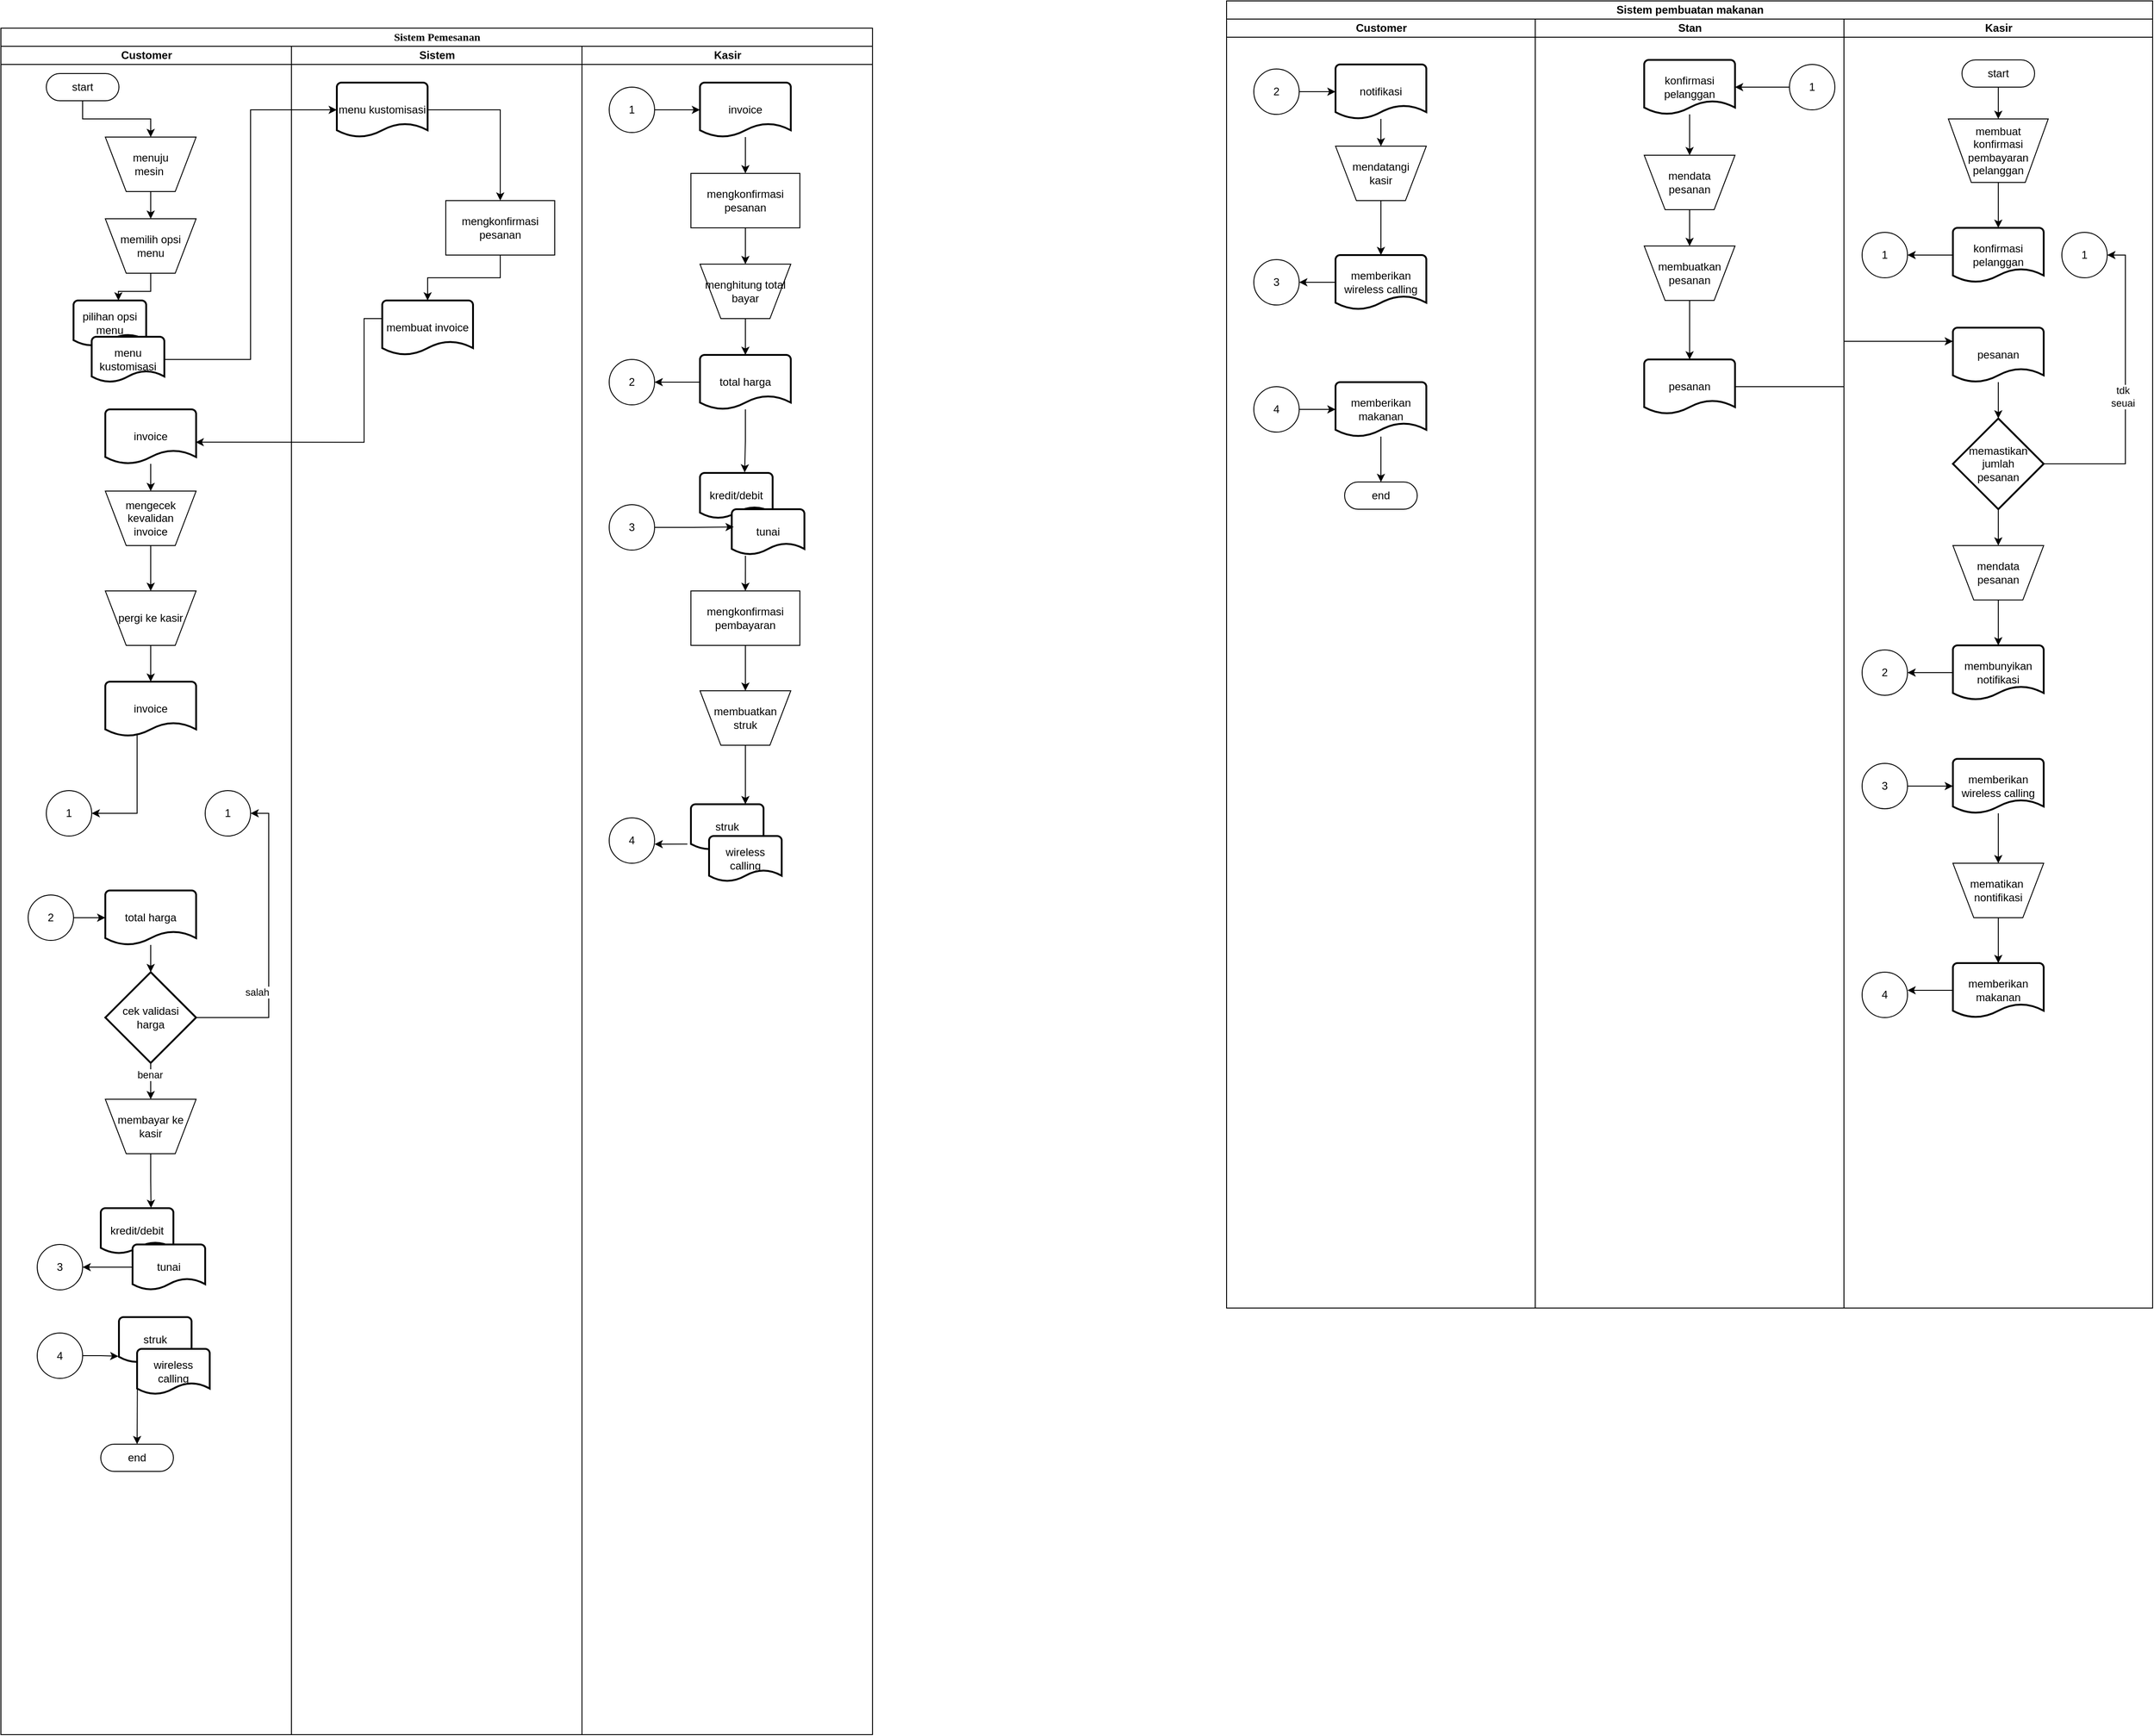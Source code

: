 <mxfile version="24.2.1" type="github">
  <diagram name="Page-1" id="0783ab3e-0a74-02c8-0abd-f7b4e66b4bec">
    <mxGraphModel dx="1109" dy="601" grid="1" gridSize="10" guides="1" tooltips="1" connect="1" arrows="1" fold="1" page="1" pageScale="1" pageWidth="850" pageHeight="1100" background="none" math="0" shadow="0">
      <root>
        <mxCell id="0" />
        <mxCell id="1" parent="0" />
        <mxCell id="1c1d494c118603dd-1" value="Sistem Pemesanan" style="swimlane;html=1;childLayout=stackLayout;startSize=20;rounded=0;shadow=0;comic=0;labelBackgroundColor=none;strokeWidth=1;fontFamily=Verdana;fontSize=12;align=center;movable=1;resizable=1;rotatable=1;deletable=1;editable=1;locked=0;connectable=1;" parent="1" vertex="1">
          <mxGeometry x="10" y="30" width="960" height="1880" as="geometry" />
        </mxCell>
        <mxCell id="1c1d494c118603dd-2" value="Customer" style="swimlane;html=1;startSize=20;movable=1;resizable=1;rotatable=1;deletable=1;editable=1;locked=0;connectable=1;" parent="1c1d494c118603dd-1" vertex="1">
          <mxGeometry y="20" width="320" height="1860" as="geometry" />
        </mxCell>
        <mxCell id="wqHbsf-exHpVI4swrrhD-13" style="edgeStyle=orthogonalEdgeStyle;rounded=0;orthogonalLoop=1;jettySize=auto;html=1;entryX=0.5;entryY=0;entryDx=0;entryDy=0;" parent="1c1d494c118603dd-2" source="wqHbsf-exHpVI4swrrhD-8" target="wqHbsf-exHpVI4swrrhD-10" edge="1">
          <mxGeometry relative="1" as="geometry" />
        </mxCell>
        <mxCell id="wqHbsf-exHpVI4swrrhD-8" value="start" style="html=1;dashed=0;whiteSpace=wrap;shape=mxgraph.dfd.start" parent="1c1d494c118603dd-2" vertex="1">
          <mxGeometry x="50" y="30" width="80" height="30" as="geometry" />
        </mxCell>
        <mxCell id="wqHbsf-exHpVI4swrrhD-14" style="edgeStyle=orthogonalEdgeStyle;rounded=0;orthogonalLoop=1;jettySize=auto;html=1;entryX=0.5;entryY=0;entryDx=0;entryDy=0;" parent="1c1d494c118603dd-2" source="wqHbsf-exHpVI4swrrhD-10" target="wqHbsf-exHpVI4swrrhD-11" edge="1">
          <mxGeometry relative="1" as="geometry" />
        </mxCell>
        <mxCell id="wqHbsf-exHpVI4swrrhD-10" value="menuju&lt;div&gt;mesin&amp;nbsp;&lt;/div&gt;" style="verticalLabelPosition=middle;verticalAlign=middle;html=1;shape=trapezoid;perimeter=trapezoidPerimeter;whiteSpace=wrap;size=0.23;arcSize=10;flipV=1;labelPosition=center;align=center;" parent="1c1d494c118603dd-2" vertex="1">
          <mxGeometry x="115" y="100" width="100" height="60" as="geometry" />
        </mxCell>
        <mxCell id="u9i59XWlAlZomTc7qoZ3-51" style="edgeStyle=orthogonalEdgeStyle;rounded=0;orthogonalLoop=1;jettySize=auto;html=1;entryX=0.618;entryY=0;entryDx=0;entryDy=0;entryPerimeter=0;" parent="1c1d494c118603dd-2" source="wqHbsf-exHpVI4swrrhD-11" target="u9i59XWlAlZomTc7qoZ3-33" edge="1">
          <mxGeometry relative="1" as="geometry" />
        </mxCell>
        <mxCell id="wqHbsf-exHpVI4swrrhD-11" value="memilih opsi&lt;div&gt;menu&lt;/div&gt;" style="verticalLabelPosition=middle;verticalAlign=middle;html=1;shape=trapezoid;perimeter=trapezoidPerimeter;whiteSpace=wrap;size=0.23;arcSize=10;flipV=1;labelPosition=center;align=center;" parent="1c1d494c118603dd-2" vertex="1">
          <mxGeometry x="115" y="190" width="100" height="60" as="geometry" />
        </mxCell>
        <mxCell id="u9i59XWlAlZomTc7qoZ3-33" value="pilihan opsi menu" style="strokeWidth=2;html=1;shape=mxgraph.flowchart.document2;whiteSpace=wrap;size=0.25;" parent="1c1d494c118603dd-2" vertex="1">
          <mxGeometry x="80" y="280" width="80" height="50" as="geometry" />
        </mxCell>
        <mxCell id="u9i59XWlAlZomTc7qoZ3-46" style="edgeStyle=orthogonalEdgeStyle;rounded=0;orthogonalLoop=1;jettySize=auto;html=1;" parent="1c1d494c118603dd-2" source="u9i59XWlAlZomTc7qoZ3-37" target="u9i59XWlAlZomTc7qoZ3-45" edge="1">
          <mxGeometry relative="1" as="geometry" />
        </mxCell>
        <mxCell id="u9i59XWlAlZomTc7qoZ3-37" value="invoice" style="strokeWidth=2;html=1;shape=mxgraph.flowchart.document2;whiteSpace=wrap;size=0.25;" parent="1c1d494c118603dd-2" vertex="1">
          <mxGeometry x="115" y="400" width="100" height="60" as="geometry" />
        </mxCell>
        <mxCell id="u9i59XWlAlZomTc7qoZ3-48" value="" style="edgeStyle=orthogonalEdgeStyle;rounded=0;orthogonalLoop=1;jettySize=auto;html=1;" parent="1c1d494c118603dd-2" source="u9i59XWlAlZomTc7qoZ3-45" target="u9i59XWlAlZomTc7qoZ3-47" edge="1">
          <mxGeometry relative="1" as="geometry" />
        </mxCell>
        <mxCell id="u9i59XWlAlZomTc7qoZ3-45" value="mengecek kevalidan &lt;br&gt;invoice" style="verticalLabelPosition=middle;verticalAlign=middle;html=1;shape=trapezoid;perimeter=trapezoidPerimeter;whiteSpace=wrap;size=0.23;arcSize=10;flipV=1;labelPosition=center;align=center;" parent="1c1d494c118603dd-2" vertex="1">
          <mxGeometry x="115" y="490" width="100" height="60" as="geometry" />
        </mxCell>
        <mxCell id="u9i59XWlAlZomTc7qoZ3-47" value="pergi ke kasir" style="verticalLabelPosition=middle;verticalAlign=middle;html=1;shape=trapezoid;perimeter=trapezoidPerimeter;whiteSpace=wrap;size=0.23;arcSize=10;flipV=1;labelPosition=center;align=center;" parent="1c1d494c118603dd-2" vertex="1">
          <mxGeometry x="115" y="600" width="100" height="60" as="geometry" />
        </mxCell>
        <mxCell id="u9i59XWlAlZomTc7qoZ3-49" value="menu kustomisasi" style="strokeWidth=2;html=1;shape=mxgraph.flowchart.document2;whiteSpace=wrap;size=0.25;" parent="1c1d494c118603dd-2" vertex="1">
          <mxGeometry x="100" y="320" width="80" height="50" as="geometry" />
        </mxCell>
        <mxCell id="u9i59XWlAlZomTc7qoZ3-59" style="edgeStyle=orthogonalEdgeStyle;rounded=0;orthogonalLoop=1;jettySize=auto;html=1;" parent="1c1d494c118603dd-2" target="u9i59XWlAlZomTc7qoZ3-58" edge="1">
          <mxGeometry relative="1" as="geometry">
            <mxPoint x="150.0" y="730" as="sourcePoint" />
            <mxPoint x="100.0" y="855" as="targetPoint" />
            <Array as="points">
              <mxPoint x="150" y="845" />
              <mxPoint x="105" y="845" />
            </Array>
          </mxGeometry>
        </mxCell>
        <mxCell id="u9i59XWlAlZomTc7qoZ3-55" value="invoice" style="strokeWidth=2;html=1;shape=mxgraph.flowchart.document2;whiteSpace=wrap;size=0.25;" parent="1c1d494c118603dd-2" vertex="1">
          <mxGeometry x="115" y="700" width="100" height="60" as="geometry" />
        </mxCell>
        <mxCell id="u9i59XWlAlZomTc7qoZ3-56" style="edgeStyle=orthogonalEdgeStyle;rounded=0;orthogonalLoop=1;jettySize=auto;html=1;entryX=0.5;entryY=0;entryDx=0;entryDy=0;entryPerimeter=0;" parent="1c1d494c118603dd-2" source="u9i59XWlAlZomTc7qoZ3-47" target="u9i59XWlAlZomTc7qoZ3-55" edge="1">
          <mxGeometry relative="1" as="geometry" />
        </mxCell>
        <mxCell id="u9i59XWlAlZomTc7qoZ3-58" value="1" style="ellipse;whiteSpace=wrap;html=1;aspect=fixed;" parent="1c1d494c118603dd-2" vertex="1">
          <mxGeometry x="50" y="820" width="50" height="50" as="geometry" />
        </mxCell>
        <mxCell id="u9i59XWlAlZomTc7qoZ3-69" value="total harga" style="strokeWidth=2;html=1;shape=mxgraph.flowchart.document2;whiteSpace=wrap;size=0.25;" parent="1c1d494c118603dd-2" vertex="1">
          <mxGeometry x="115" y="930" width="100" height="60" as="geometry" />
        </mxCell>
        <mxCell id="u9i59XWlAlZomTc7qoZ3-70" value="2" style="ellipse;whiteSpace=wrap;html=1;aspect=fixed;" parent="1c1d494c118603dd-2" vertex="1">
          <mxGeometry x="30" y="935" width="50" height="50" as="geometry" />
        </mxCell>
        <mxCell id="u9i59XWlAlZomTc7qoZ3-71" style="edgeStyle=orthogonalEdgeStyle;rounded=0;orthogonalLoop=1;jettySize=auto;html=1;entryX=0;entryY=0.5;entryDx=0;entryDy=0;entryPerimeter=0;" parent="1c1d494c118603dd-2" source="u9i59XWlAlZomTc7qoZ3-70" target="u9i59XWlAlZomTc7qoZ3-69" edge="1">
          <mxGeometry relative="1" as="geometry" />
        </mxCell>
        <mxCell id="u9i59XWlAlZomTc7qoZ3-77" style="edgeStyle=orthogonalEdgeStyle;rounded=0;orthogonalLoop=1;jettySize=auto;html=1;entryX=1;entryY=0.5;entryDx=0;entryDy=0;" parent="1c1d494c118603dd-2" source="u9i59XWlAlZomTc7qoZ3-74" target="u9i59XWlAlZomTc7qoZ3-76" edge="1">
          <mxGeometry relative="1" as="geometry" />
        </mxCell>
        <mxCell id="FpPtYlC5EsILxaDDrqei-9" value="salah" style="edgeLabel;html=1;align=center;verticalAlign=middle;resizable=0;points=[];" parent="u9i59XWlAlZomTc7qoZ3-77" vertex="1" connectable="0">
          <mxGeometry x="-0.422" y="4" relative="1" as="geometry">
            <mxPoint x="-9" y="-14" as="offset" />
          </mxGeometry>
        </mxCell>
        <mxCell id="u9i59XWlAlZomTc7qoZ3-78" style="edgeStyle=orthogonalEdgeStyle;rounded=0;orthogonalLoop=1;jettySize=auto;html=1;" parent="1c1d494c118603dd-2" source="u9i59XWlAlZomTc7qoZ3-74" target="u9i59XWlAlZomTc7qoZ3-75" edge="1">
          <mxGeometry relative="1" as="geometry" />
        </mxCell>
        <mxCell id="FpPtYlC5EsILxaDDrqei-8" value="benar" style="edgeLabel;html=1;align=center;verticalAlign=middle;resizable=0;points=[];" parent="u9i59XWlAlZomTc7qoZ3-78" vertex="1" connectable="0">
          <mxGeometry x="-0.35" y="-1" relative="1" as="geometry">
            <mxPoint as="offset" />
          </mxGeometry>
        </mxCell>
        <mxCell id="u9i59XWlAlZomTc7qoZ3-74" value="cek validasi&lt;div&gt;harga&lt;/div&gt;" style="strokeWidth=2;html=1;shape=mxgraph.flowchart.decision;whiteSpace=wrap;" parent="1c1d494c118603dd-2" vertex="1">
          <mxGeometry x="115" y="1020" width="100" height="100" as="geometry" />
        </mxCell>
        <mxCell id="u9i59XWlAlZomTc7qoZ3-75" value="membayar ke kasir" style="verticalLabelPosition=middle;verticalAlign=middle;html=1;shape=trapezoid;perimeter=trapezoidPerimeter;whiteSpace=wrap;size=0.23;arcSize=10;flipV=1;labelPosition=center;align=center;" parent="1c1d494c118603dd-2" vertex="1">
          <mxGeometry x="115" y="1160" width="100" height="60" as="geometry" />
        </mxCell>
        <mxCell id="u9i59XWlAlZomTc7qoZ3-76" value="1" style="ellipse;whiteSpace=wrap;html=1;aspect=fixed;" parent="1c1d494c118603dd-2" vertex="1">
          <mxGeometry x="225" y="820" width="50" height="50" as="geometry" />
        </mxCell>
        <mxCell id="u9i59XWlAlZomTc7qoZ3-82" value="kredit/debit" style="strokeWidth=2;html=1;shape=mxgraph.flowchart.document2;whiteSpace=wrap;size=0.25;" parent="1c1d494c118603dd-2" vertex="1">
          <mxGeometry x="110" y="1280" width="80" height="50" as="geometry" />
        </mxCell>
        <mxCell id="u9i59XWlAlZomTc7qoZ3-86" style="edgeStyle=orthogonalEdgeStyle;rounded=0;orthogonalLoop=1;jettySize=auto;html=1;entryX=1;entryY=0.5;entryDx=0;entryDy=0;" parent="1c1d494c118603dd-2" source="u9i59XWlAlZomTc7qoZ3-83" target="u9i59XWlAlZomTc7qoZ3-85" edge="1">
          <mxGeometry relative="1" as="geometry">
            <mxPoint x="90" y="1345" as="targetPoint" />
          </mxGeometry>
        </mxCell>
        <mxCell id="u9i59XWlAlZomTc7qoZ3-83" value="tunai" style="strokeWidth=2;html=1;shape=mxgraph.flowchart.document2;whiteSpace=wrap;size=0.25;" parent="1c1d494c118603dd-2" vertex="1">
          <mxGeometry x="145" y="1320" width="80" height="50" as="geometry" />
        </mxCell>
        <mxCell id="u9i59XWlAlZomTc7qoZ3-84" style="edgeStyle=orthogonalEdgeStyle;rounded=0;orthogonalLoop=1;jettySize=auto;html=1;entryX=0.692;entryY=-0.007;entryDx=0;entryDy=0;entryPerimeter=0;" parent="1c1d494c118603dd-2" source="u9i59XWlAlZomTc7qoZ3-75" target="u9i59XWlAlZomTc7qoZ3-82" edge="1">
          <mxGeometry relative="1" as="geometry" />
        </mxCell>
        <mxCell id="u9i59XWlAlZomTc7qoZ3-85" value="3" style="ellipse;whiteSpace=wrap;html=1;aspect=fixed;" parent="1c1d494c118603dd-2" vertex="1">
          <mxGeometry x="40" y="1320" width="50" height="50" as="geometry" />
        </mxCell>
        <mxCell id="u9i59XWlAlZomTc7qoZ3-109" value="4" style="ellipse;whiteSpace=wrap;html=1;aspect=fixed;" parent="1c1d494c118603dd-2" vertex="1">
          <mxGeometry x="40" y="1417.5" width="50" height="50" as="geometry" />
        </mxCell>
        <mxCell id="u9i59XWlAlZomTc7qoZ3-112" style="edgeStyle=orthogonalEdgeStyle;rounded=0;orthogonalLoop=1;jettySize=auto;html=1;entryX=0.5;entryY=0;entryDx=0;entryDy=0;entryPerimeter=0;" parent="1c1d494c118603dd-2" source="u9i59XWlAlZomTc7qoZ3-69" target="u9i59XWlAlZomTc7qoZ3-74" edge="1">
          <mxGeometry relative="1" as="geometry" />
        </mxCell>
        <mxCell id="FpPtYlC5EsILxaDDrqei-4" value="struk" style="strokeWidth=2;html=1;shape=mxgraph.flowchart.document2;whiteSpace=wrap;size=0.25;" parent="1c1d494c118603dd-2" vertex="1">
          <mxGeometry x="130" y="1400" width="80" height="50" as="geometry" />
        </mxCell>
        <mxCell id="FpPtYlC5EsILxaDDrqei-5" value="wireless calling" style="strokeWidth=2;html=1;shape=mxgraph.flowchart.document2;whiteSpace=wrap;size=0.25;" parent="1c1d494c118603dd-2" vertex="1">
          <mxGeometry x="150" y="1435" width="80" height="50" as="geometry" />
        </mxCell>
        <mxCell id="FpPtYlC5EsILxaDDrqei-7" style="edgeStyle=orthogonalEdgeStyle;rounded=0;orthogonalLoop=1;jettySize=auto;html=1;entryX=-0.008;entryY=0.863;entryDx=0;entryDy=0;entryPerimeter=0;" parent="1c1d494c118603dd-2" source="u9i59XWlAlZomTc7qoZ3-109" target="FpPtYlC5EsILxaDDrqei-4" edge="1">
          <mxGeometry relative="1" as="geometry" />
        </mxCell>
        <mxCell id="FpPtYlC5EsILxaDDrqei-74" value="end" style="html=1;dashed=0;whiteSpace=wrap;shape=mxgraph.dfd.start" parent="1c1d494c118603dd-2" vertex="1">
          <mxGeometry x="110" y="1540" width="80" height="30" as="geometry" />
        </mxCell>
        <mxCell id="FpPtYlC5EsILxaDDrqei-75" value="" style="endArrow=classic;html=1;rounded=0;entryX=0.5;entryY=0.5;entryDx=0;entryDy=-15;entryPerimeter=0;exitX=0.004;exitY=0.826;exitDx=0;exitDy=0;exitPerimeter=0;" parent="1c1d494c118603dd-2" source="FpPtYlC5EsILxaDDrqei-5" target="FpPtYlC5EsILxaDDrqei-74" edge="1">
          <mxGeometry width="50" height="50" relative="1" as="geometry">
            <mxPoint x="240" y="1560" as="sourcePoint" />
            <mxPoint x="290" y="1510" as="targetPoint" />
          </mxGeometry>
        </mxCell>
        <mxCell id="1c1d494c118603dd-3" value="Sistem" style="swimlane;html=1;startSize=20;movable=1;resizable=1;rotatable=1;deletable=1;editable=1;locked=0;connectable=1;" parent="1c1d494c118603dd-1" vertex="1">
          <mxGeometry x="320" y="20" width="320" height="1860" as="geometry" />
        </mxCell>
        <mxCell id="u9i59XWlAlZomTc7qoZ3-42" style="edgeStyle=orthogonalEdgeStyle;rounded=0;orthogonalLoop=1;jettySize=auto;html=1;" parent="1c1d494c118603dd-3" source="u9i59XWlAlZomTc7qoZ3-34" target="u9i59XWlAlZomTc7qoZ3-35" edge="1">
          <mxGeometry relative="1" as="geometry" />
        </mxCell>
        <mxCell id="u9i59XWlAlZomTc7qoZ3-34" value="menu kustomisasi" style="strokeWidth=2;html=1;shape=mxgraph.flowchart.document2;whiteSpace=wrap;size=0.25;" parent="1c1d494c118603dd-3" vertex="1">
          <mxGeometry x="50" y="40" width="100" height="60" as="geometry" />
        </mxCell>
        <mxCell id="u9i59XWlAlZomTc7qoZ3-35" value="mengkonfirmasi pesanan" style="rounded=0;whiteSpace=wrap;html=1;" parent="1c1d494c118603dd-3" vertex="1">
          <mxGeometry x="170" y="170" width="120" height="60" as="geometry" />
        </mxCell>
        <mxCell id="u9i59XWlAlZomTc7qoZ3-36" value="membuat invoice" style="strokeWidth=2;html=1;shape=mxgraph.flowchart.document2;whiteSpace=wrap;size=0.25;" parent="1c1d494c118603dd-3" vertex="1">
          <mxGeometry x="100" y="280" width="100" height="60" as="geometry" />
        </mxCell>
        <mxCell id="u9i59XWlAlZomTc7qoZ3-43" style="edgeStyle=orthogonalEdgeStyle;rounded=0;orthogonalLoop=1;jettySize=auto;html=1;entryX=0.5;entryY=0;entryDx=0;entryDy=0;entryPerimeter=0;" parent="1c1d494c118603dd-3" source="u9i59XWlAlZomTc7qoZ3-35" target="u9i59XWlAlZomTc7qoZ3-36" edge="1">
          <mxGeometry relative="1" as="geometry" />
        </mxCell>
        <mxCell id="u9i59XWlAlZomTc7qoZ3-44" style="edgeStyle=orthogonalEdgeStyle;rounded=0;orthogonalLoop=1;jettySize=auto;html=1;entryX=0.995;entryY=0.603;entryDx=0;entryDy=0;entryPerimeter=0;" parent="1c1d494c118603dd-1" source="u9i59XWlAlZomTc7qoZ3-36" target="u9i59XWlAlZomTc7qoZ3-37" edge="1">
          <mxGeometry relative="1" as="geometry">
            <Array as="points">
              <mxPoint x="450" y="320" />
              <mxPoint x="400" y="320" />
              <mxPoint x="400" y="456" />
            </Array>
          </mxGeometry>
        </mxCell>
        <mxCell id="u9i59XWlAlZomTc7qoZ3-54" style="edgeStyle=orthogonalEdgeStyle;rounded=0;orthogonalLoop=1;jettySize=auto;html=1;entryX=0;entryY=0.5;entryDx=0;entryDy=0;entryPerimeter=0;" parent="1c1d494c118603dd-1" source="u9i59XWlAlZomTc7qoZ3-49" target="u9i59XWlAlZomTc7qoZ3-34" edge="1">
          <mxGeometry relative="1" as="geometry" />
        </mxCell>
        <mxCell id="1c1d494c118603dd-4" value="Kasir" style="swimlane;html=1;startSize=20;movable=1;resizable=1;rotatable=1;deletable=1;editable=1;locked=0;connectable=1;" parent="1c1d494c118603dd-1" vertex="1">
          <mxGeometry x="640" y="20" width="320" height="1860" as="geometry" />
        </mxCell>
        <mxCell id="u9i59XWlAlZomTc7qoZ3-65" style="edgeStyle=orthogonalEdgeStyle;rounded=0;orthogonalLoop=1;jettySize=auto;html=1;" parent="1c1d494c118603dd-4" source="wqHbsf-exHpVI4swrrhD-23" target="u9i59XWlAlZomTc7qoZ3-62" edge="1">
          <mxGeometry relative="1" as="geometry" />
        </mxCell>
        <mxCell id="wqHbsf-exHpVI4swrrhD-23" value="1" style="ellipse;whiteSpace=wrap;html=1;aspect=fixed;" parent="1c1d494c118603dd-4" vertex="1">
          <mxGeometry x="30" y="45" width="50" height="50" as="geometry" />
        </mxCell>
        <mxCell id="u9i59XWlAlZomTc7qoZ3-89" style="edgeStyle=orthogonalEdgeStyle;rounded=0;orthogonalLoop=1;jettySize=auto;html=1;entryX=0.5;entryY=0;entryDx=0;entryDy=0;" parent="1c1d494c118603dd-4" source="u9i59XWlAlZomTc7qoZ3-61" target="u9i59XWlAlZomTc7qoZ3-66" edge="1">
          <mxGeometry relative="1" as="geometry" />
        </mxCell>
        <mxCell id="u9i59XWlAlZomTc7qoZ3-61" value="mengkonfirmasi pesanan" style="rounded=0;whiteSpace=wrap;html=1;" parent="1c1d494c118603dd-4" vertex="1">
          <mxGeometry x="120" y="140" width="120" height="60" as="geometry" />
        </mxCell>
        <mxCell id="u9i59XWlAlZomTc7qoZ3-88" style="edgeStyle=orthogonalEdgeStyle;rounded=0;orthogonalLoop=1;jettySize=auto;html=1;entryX=0.5;entryY=0;entryDx=0;entryDy=0;" parent="1c1d494c118603dd-4" source="u9i59XWlAlZomTc7qoZ3-62" target="u9i59XWlAlZomTc7qoZ3-61" edge="1">
          <mxGeometry relative="1" as="geometry" />
        </mxCell>
        <mxCell id="u9i59XWlAlZomTc7qoZ3-62" value="invoice" style="strokeWidth=2;html=1;shape=mxgraph.flowchart.document2;whiteSpace=wrap;size=0.25;" parent="1c1d494c118603dd-4" vertex="1">
          <mxGeometry x="130" y="40" width="100" height="60" as="geometry" />
        </mxCell>
        <mxCell id="u9i59XWlAlZomTc7qoZ3-66" value="menghitung total bayar" style="verticalLabelPosition=middle;verticalAlign=middle;html=1;shape=trapezoid;perimeter=trapezoidPerimeter;whiteSpace=wrap;size=0.23;arcSize=10;flipV=1;labelPosition=center;align=center;" parent="1c1d494c118603dd-4" vertex="1">
          <mxGeometry x="130" y="240" width="100" height="60" as="geometry" />
        </mxCell>
        <mxCell id="u9i59XWlAlZomTc7qoZ3-72" style="edgeStyle=orthogonalEdgeStyle;rounded=0;orthogonalLoop=1;jettySize=auto;html=1;entryX=1;entryY=0.5;entryDx=0;entryDy=0;" parent="1c1d494c118603dd-4" source="u9i59XWlAlZomTc7qoZ3-67" target="u9i59XWlAlZomTc7qoZ3-68" edge="1">
          <mxGeometry relative="1" as="geometry" />
        </mxCell>
        <mxCell id="u9i59XWlAlZomTc7qoZ3-67" value="total harga" style="strokeWidth=2;html=1;shape=mxgraph.flowchart.document2;whiteSpace=wrap;size=0.25;" parent="1c1d494c118603dd-4" vertex="1">
          <mxGeometry x="130" y="340" width="100" height="60" as="geometry" />
        </mxCell>
        <mxCell id="u9i59XWlAlZomTc7qoZ3-68" value="2" style="ellipse;whiteSpace=wrap;html=1;aspect=fixed;" parent="1c1d494c118603dd-4" vertex="1">
          <mxGeometry x="30" y="345" width="50" height="50" as="geometry" />
        </mxCell>
        <mxCell id="u9i59XWlAlZomTc7qoZ3-90" style="edgeStyle=orthogonalEdgeStyle;rounded=0;orthogonalLoop=1;jettySize=auto;html=1;entryX=0.5;entryY=0;entryDx=0;entryDy=0;entryPerimeter=0;" parent="1c1d494c118603dd-4" source="u9i59XWlAlZomTc7qoZ3-66" target="u9i59XWlAlZomTc7qoZ3-67" edge="1">
          <mxGeometry relative="1" as="geometry" />
        </mxCell>
        <mxCell id="u9i59XWlAlZomTc7qoZ3-91" value="kredit/debit" style="strokeWidth=2;html=1;shape=mxgraph.flowchart.document2;whiteSpace=wrap;size=0.25;" parent="1c1d494c118603dd-4" vertex="1">
          <mxGeometry x="130" y="470" width="80" height="50" as="geometry" />
        </mxCell>
        <mxCell id="u9i59XWlAlZomTc7qoZ3-93" value="tunai" style="strokeWidth=2;html=1;shape=mxgraph.flowchart.document2;whiteSpace=wrap;size=0.25;" parent="1c1d494c118603dd-4" vertex="1">
          <mxGeometry x="165" y="510" width="80" height="50" as="geometry" />
        </mxCell>
        <mxCell id="u9i59XWlAlZomTc7qoZ3-97" style="edgeStyle=orthogonalEdgeStyle;rounded=0;orthogonalLoop=1;jettySize=auto;html=1;entryX=0.027;entryY=0.39;entryDx=0;entryDy=0;entryPerimeter=0;" parent="1c1d494c118603dd-4" source="u9i59XWlAlZomTc7qoZ3-94" target="u9i59XWlAlZomTc7qoZ3-93" edge="1">
          <mxGeometry relative="1" as="geometry">
            <mxPoint x="160" y="530" as="targetPoint" />
          </mxGeometry>
        </mxCell>
        <mxCell id="u9i59XWlAlZomTc7qoZ3-94" value="3" style="ellipse;whiteSpace=wrap;html=1;aspect=fixed;" parent="1c1d494c118603dd-4" vertex="1">
          <mxGeometry x="30" y="505" width="50" height="50" as="geometry" />
        </mxCell>
        <mxCell id="u9i59XWlAlZomTc7qoZ3-96" style="edgeStyle=orthogonalEdgeStyle;rounded=0;orthogonalLoop=1;jettySize=auto;html=1;entryX=0.615;entryY=-0.011;entryDx=0;entryDy=0;entryPerimeter=0;" parent="1c1d494c118603dd-4" source="u9i59XWlAlZomTc7qoZ3-67" target="u9i59XWlAlZomTc7qoZ3-91" edge="1">
          <mxGeometry relative="1" as="geometry" />
        </mxCell>
        <mxCell id="u9i59XWlAlZomTc7qoZ3-103" style="edgeStyle=orthogonalEdgeStyle;rounded=0;orthogonalLoop=1;jettySize=auto;html=1;" parent="1c1d494c118603dd-4" source="u9i59XWlAlZomTc7qoZ3-99" target="u9i59XWlAlZomTc7qoZ3-101" edge="1">
          <mxGeometry relative="1" as="geometry" />
        </mxCell>
        <mxCell id="u9i59XWlAlZomTc7qoZ3-99" value="mengkonfirmasi pembayaran" style="rounded=0;whiteSpace=wrap;html=1;" parent="1c1d494c118603dd-4" vertex="1">
          <mxGeometry x="120" y="600" width="120" height="60" as="geometry" />
        </mxCell>
        <mxCell id="u9i59XWlAlZomTc7qoZ3-100" value="" style="endArrow=classic;html=1;rounded=0;entryX=0.5;entryY=0;entryDx=0;entryDy=0;exitX=0.188;exitY=1.025;exitDx=0;exitDy=0;exitPerimeter=0;" parent="1c1d494c118603dd-4" source="u9i59XWlAlZomTc7qoZ3-93" target="u9i59XWlAlZomTc7qoZ3-99" edge="1">
          <mxGeometry width="50" height="50" relative="1" as="geometry">
            <mxPoint x="170" y="560" as="sourcePoint" />
            <mxPoint x="-130" y="560" as="targetPoint" />
          </mxGeometry>
        </mxCell>
        <mxCell id="u9i59XWlAlZomTc7qoZ3-101" value="membuatkan struk" style="verticalLabelPosition=middle;verticalAlign=middle;html=1;shape=trapezoid;perimeter=trapezoidPerimeter;whiteSpace=wrap;size=0.23;arcSize=10;flipV=1;labelPosition=center;align=center;" parent="1c1d494c118603dd-4" vertex="1">
          <mxGeometry x="130" y="710" width="100" height="60" as="geometry" />
        </mxCell>
        <mxCell id="u9i59XWlAlZomTc7qoZ3-102" value="struk" style="strokeWidth=2;html=1;shape=mxgraph.flowchart.document2;whiteSpace=wrap;size=0.25;" parent="1c1d494c118603dd-4" vertex="1">
          <mxGeometry x="120" y="835" width="80" height="50" as="geometry" />
        </mxCell>
        <mxCell id="u9i59XWlAlZomTc7qoZ3-105" value="4" style="ellipse;whiteSpace=wrap;html=1;aspect=fixed;" parent="1c1d494c118603dd-4" vertex="1">
          <mxGeometry x="30" y="850" width="50" height="50" as="geometry" />
        </mxCell>
        <mxCell id="FpPtYlC5EsILxaDDrqei-1" value="wireless calling" style="strokeWidth=2;html=1;shape=mxgraph.flowchart.document2;whiteSpace=wrap;size=0.25;" parent="1c1d494c118603dd-4" vertex="1">
          <mxGeometry x="140" y="870" width="80" height="50" as="geometry" />
        </mxCell>
        <mxCell id="FpPtYlC5EsILxaDDrqei-2" style="edgeStyle=orthogonalEdgeStyle;rounded=0;orthogonalLoop=1;jettySize=auto;html=1;entryX=0.75;entryY=0;entryDx=0;entryDy=0;entryPerimeter=0;" parent="1c1d494c118603dd-4" source="u9i59XWlAlZomTc7qoZ3-101" target="u9i59XWlAlZomTc7qoZ3-102" edge="1">
          <mxGeometry relative="1" as="geometry" />
        </mxCell>
        <mxCell id="FpPtYlC5EsILxaDDrqei-3" value="" style="endArrow=classic;html=1;rounded=0;exitX=-0.048;exitY=0.877;exitDx=0;exitDy=0;exitPerimeter=0;" parent="1c1d494c118603dd-4" source="u9i59XWlAlZomTc7qoZ3-102" edge="1">
          <mxGeometry width="50" height="50" relative="1" as="geometry">
            <mxPoint x="60" y="1010" as="sourcePoint" />
            <mxPoint x="80" y="879" as="targetPoint" />
          </mxGeometry>
        </mxCell>
        <mxCell id="u9i59XWlAlZomTc7qoZ3-113" value="Sistem pembuatan makanan" style="swimlane;childLayout=stackLayout;resizeParent=1;resizeParentMax=0;startSize=20;html=1;" parent="1" vertex="1">
          <mxGeometry x="1360" width="1020" height="1440" as="geometry" />
        </mxCell>
        <mxCell id="u9i59XWlAlZomTc7qoZ3-114" value="Customer" style="swimlane;startSize=20;html=1;" parent="u9i59XWlAlZomTc7qoZ3-113" vertex="1">
          <mxGeometry y="20" width="340" height="1420" as="geometry" />
        </mxCell>
        <mxCell id="FpPtYlC5EsILxaDDrqei-113" style="edgeStyle=orthogonalEdgeStyle;rounded=0;orthogonalLoop=1;jettySize=auto;html=1;entryX=0.5;entryY=0;entryDx=0;entryDy=0;" parent="u9i59XWlAlZomTc7qoZ3-114" source="FpPtYlC5EsILxaDDrqei-108" target="FpPtYlC5EsILxaDDrqei-111" edge="1">
          <mxGeometry relative="1" as="geometry" />
        </mxCell>
        <mxCell id="FpPtYlC5EsILxaDDrqei-108" value="notifikasi" style="strokeWidth=2;html=1;shape=mxgraph.flowchart.document2;whiteSpace=wrap;size=0.25;" parent="u9i59XWlAlZomTc7qoZ3-114" vertex="1">
          <mxGeometry x="120" y="50" width="100" height="60" as="geometry" />
        </mxCell>
        <mxCell id="FpPtYlC5EsILxaDDrqei-109" value="2" style="ellipse;whiteSpace=wrap;html=1;aspect=fixed;" parent="u9i59XWlAlZomTc7qoZ3-114" vertex="1">
          <mxGeometry x="30" y="55" width="50" height="50" as="geometry" />
        </mxCell>
        <mxCell id="FpPtYlC5EsILxaDDrqei-110" style="edgeStyle=orthogonalEdgeStyle;rounded=0;orthogonalLoop=1;jettySize=auto;html=1;entryX=0;entryY=0.5;entryDx=0;entryDy=0;entryPerimeter=0;" parent="u9i59XWlAlZomTc7qoZ3-114" source="FpPtYlC5EsILxaDDrqei-109" target="FpPtYlC5EsILxaDDrqei-108" edge="1">
          <mxGeometry relative="1" as="geometry" />
        </mxCell>
        <mxCell id="FpPtYlC5EsILxaDDrqei-111" value="mendatangi &lt;br&gt;kasir" style="verticalLabelPosition=middle;verticalAlign=middle;html=1;shape=trapezoid;perimeter=trapezoidPerimeter;whiteSpace=wrap;size=0.23;arcSize=10;flipV=1;labelPosition=center;align=center;" parent="u9i59XWlAlZomTc7qoZ3-114" vertex="1">
          <mxGeometry x="120" y="140" width="100" height="60" as="geometry" />
        </mxCell>
        <mxCell id="FpPtYlC5EsILxaDDrqei-117" style="edgeStyle=orthogonalEdgeStyle;rounded=0;orthogonalLoop=1;jettySize=auto;html=1;entryX=1;entryY=0.5;entryDx=0;entryDy=0;" parent="u9i59XWlAlZomTc7qoZ3-114" source="FpPtYlC5EsILxaDDrqei-112" target="FpPtYlC5EsILxaDDrqei-115" edge="1">
          <mxGeometry relative="1" as="geometry" />
        </mxCell>
        <mxCell id="FpPtYlC5EsILxaDDrqei-112" value="memberikan  wireless calling" style="strokeWidth=2;html=1;shape=mxgraph.flowchart.document2;whiteSpace=wrap;size=0.25;" parent="u9i59XWlAlZomTc7qoZ3-114" vertex="1">
          <mxGeometry x="120" y="260" width="100" height="60" as="geometry" />
        </mxCell>
        <mxCell id="FpPtYlC5EsILxaDDrqei-114" style="edgeStyle=orthogonalEdgeStyle;rounded=0;orthogonalLoop=1;jettySize=auto;html=1;entryX=0.5;entryY=0;entryDx=0;entryDy=0;entryPerimeter=0;" parent="u9i59XWlAlZomTc7qoZ3-114" source="FpPtYlC5EsILxaDDrqei-111" target="FpPtYlC5EsILxaDDrqei-112" edge="1">
          <mxGeometry relative="1" as="geometry" />
        </mxCell>
        <mxCell id="FpPtYlC5EsILxaDDrqei-115" value="3" style="ellipse;whiteSpace=wrap;html=1;aspect=fixed;" parent="u9i59XWlAlZomTc7qoZ3-114" vertex="1">
          <mxGeometry x="30" y="265" width="50" height="50" as="geometry" />
        </mxCell>
        <mxCell id="QvwExv97PCOJJsuxtD2M-10" value="memberikan makanan" style="strokeWidth=2;html=1;shape=mxgraph.flowchart.document2;whiteSpace=wrap;size=0.25;" parent="u9i59XWlAlZomTc7qoZ3-114" vertex="1">
          <mxGeometry x="120" y="400" width="100" height="60" as="geometry" />
        </mxCell>
        <mxCell id="QvwExv97PCOJJsuxtD2M-11" value="4" style="ellipse;whiteSpace=wrap;html=1;aspect=fixed;" parent="u9i59XWlAlZomTc7qoZ3-114" vertex="1">
          <mxGeometry x="30" y="405" width="50" height="50" as="geometry" />
        </mxCell>
        <mxCell id="QvwExv97PCOJJsuxtD2M-13" style="edgeStyle=orthogonalEdgeStyle;rounded=0;orthogonalLoop=1;jettySize=auto;html=1;entryX=0;entryY=0.5;entryDx=0;entryDy=0;entryPerimeter=0;" parent="u9i59XWlAlZomTc7qoZ3-114" source="QvwExv97PCOJJsuxtD2M-11" target="QvwExv97PCOJJsuxtD2M-10" edge="1">
          <mxGeometry relative="1" as="geometry" />
        </mxCell>
        <mxCell id="QvwExv97PCOJJsuxtD2M-14" value="end" style="html=1;dashed=0;whiteSpace=wrap;shape=mxgraph.dfd.start" parent="u9i59XWlAlZomTc7qoZ3-114" vertex="1">
          <mxGeometry x="130" y="510" width="80" height="30" as="geometry" />
        </mxCell>
        <mxCell id="QvwExv97PCOJJsuxtD2M-15" style="edgeStyle=orthogonalEdgeStyle;rounded=0;orthogonalLoop=1;jettySize=auto;html=1;entryX=0.5;entryY=0.5;entryDx=0;entryDy=-15;entryPerimeter=0;" parent="u9i59XWlAlZomTc7qoZ3-114" source="QvwExv97PCOJJsuxtD2M-10" target="QvwExv97PCOJJsuxtD2M-14" edge="1">
          <mxGeometry relative="1" as="geometry" />
        </mxCell>
        <mxCell id="u9i59XWlAlZomTc7qoZ3-115" value="Stan" style="swimlane;startSize=20;html=1;" parent="u9i59XWlAlZomTc7qoZ3-113" vertex="1">
          <mxGeometry x="340" y="20" width="340" height="1420" as="geometry" />
        </mxCell>
        <mxCell id="FpPtYlC5EsILxaDDrqei-84" style="edgeStyle=orthogonalEdgeStyle;rounded=0;orthogonalLoop=1;jettySize=auto;html=1;entryX=0.5;entryY=0;entryDx=0;entryDy=0;" parent="u9i59XWlAlZomTc7qoZ3-115" source="FpPtYlC5EsILxaDDrqei-79" target="FpPtYlC5EsILxaDDrqei-81" edge="1">
          <mxGeometry relative="1" as="geometry" />
        </mxCell>
        <mxCell id="FpPtYlC5EsILxaDDrqei-79" value="konfirmasi pelanggan" style="strokeWidth=2;html=1;shape=mxgraph.flowchart.document2;whiteSpace=wrap;size=0.25;" parent="u9i59XWlAlZomTc7qoZ3-115" vertex="1">
          <mxGeometry x="120" y="45" width="100" height="60" as="geometry" />
        </mxCell>
        <mxCell id="FpPtYlC5EsILxaDDrqei-85" style="edgeStyle=orthogonalEdgeStyle;rounded=0;orthogonalLoop=1;jettySize=auto;html=1;" parent="u9i59XWlAlZomTc7qoZ3-115" source="FpPtYlC5EsILxaDDrqei-81" target="FpPtYlC5EsILxaDDrqei-83" edge="1">
          <mxGeometry relative="1" as="geometry" />
        </mxCell>
        <mxCell id="FpPtYlC5EsILxaDDrqei-81" value="mendata &lt;br&gt;pesanan" style="verticalLabelPosition=middle;verticalAlign=middle;html=1;shape=trapezoid;perimeter=trapezoidPerimeter;whiteSpace=wrap;size=0.23;arcSize=10;flipV=1;labelPosition=center;align=center;" parent="u9i59XWlAlZomTc7qoZ3-115" vertex="1">
          <mxGeometry x="120" y="150" width="100" height="60" as="geometry" />
        </mxCell>
        <mxCell id="FpPtYlC5EsILxaDDrqei-83" value="membuatkan pesanan" style="verticalLabelPosition=middle;verticalAlign=middle;html=1;shape=trapezoid;perimeter=trapezoidPerimeter;whiteSpace=wrap;size=0.23;arcSize=10;flipV=1;labelPosition=center;align=center;" parent="u9i59XWlAlZomTc7qoZ3-115" vertex="1">
          <mxGeometry x="120" y="250" width="100" height="60" as="geometry" />
        </mxCell>
        <mxCell id="FpPtYlC5EsILxaDDrqei-86" value="pesanan" style="strokeWidth=2;html=1;shape=mxgraph.flowchart.document2;whiteSpace=wrap;size=0.25;" parent="u9i59XWlAlZomTc7qoZ3-115" vertex="1">
          <mxGeometry x="120" y="375" width="100" height="60" as="geometry" />
        </mxCell>
        <mxCell id="FpPtYlC5EsILxaDDrqei-87" style="edgeStyle=orthogonalEdgeStyle;rounded=0;orthogonalLoop=1;jettySize=auto;html=1;entryX=0.5;entryY=0;entryDx=0;entryDy=0;entryPerimeter=0;" parent="u9i59XWlAlZomTc7qoZ3-115" source="FpPtYlC5EsILxaDDrqei-83" target="FpPtYlC5EsILxaDDrqei-86" edge="1">
          <mxGeometry relative="1" as="geometry" />
        </mxCell>
        <mxCell id="FpPtYlC5EsILxaDDrqei-95" value="1" style="ellipse;whiteSpace=wrap;html=1;aspect=fixed;" parent="u9i59XWlAlZomTc7qoZ3-115" vertex="1">
          <mxGeometry x="280" y="50" width="50" height="50" as="geometry" />
        </mxCell>
        <mxCell id="FpPtYlC5EsILxaDDrqei-96" style="edgeStyle=orthogonalEdgeStyle;rounded=0;orthogonalLoop=1;jettySize=auto;html=1;entryX=1;entryY=0.5;entryDx=0;entryDy=0;entryPerimeter=0;" parent="u9i59XWlAlZomTc7qoZ3-115" source="FpPtYlC5EsILxaDDrqei-95" target="FpPtYlC5EsILxaDDrqei-79" edge="1">
          <mxGeometry relative="1" as="geometry" />
        </mxCell>
        <mxCell id="u9i59XWlAlZomTc7qoZ3-116" value="Kasir" style="swimlane;startSize=20;html=1;" parent="u9i59XWlAlZomTc7qoZ3-113" vertex="1">
          <mxGeometry x="680" y="20" width="340" height="1420" as="geometry" />
        </mxCell>
        <mxCell id="FpPtYlC5EsILxaDDrqei-77" style="edgeStyle=orthogonalEdgeStyle;rounded=0;orthogonalLoop=1;jettySize=auto;html=1;" parent="u9i59XWlAlZomTc7qoZ3-116" source="u9i59XWlAlZomTc7qoZ3-117" target="FpPtYlC5EsILxaDDrqei-76" edge="1">
          <mxGeometry relative="1" as="geometry" />
        </mxCell>
        <mxCell id="u9i59XWlAlZomTc7qoZ3-117" value="start" style="html=1;dashed=0;whiteSpace=wrap;shape=mxgraph.dfd.start" parent="u9i59XWlAlZomTc7qoZ3-116" vertex="1">
          <mxGeometry x="130" y="45" width="80" height="30" as="geometry" />
        </mxCell>
        <mxCell id="FpPtYlC5EsILxaDDrqei-76" value="membuat konfirmasi pembayaran pelanggan" style="verticalLabelPosition=middle;verticalAlign=middle;html=1;shape=trapezoid;perimeter=trapezoidPerimeter;whiteSpace=wrap;size=0.23;arcSize=10;flipV=1;labelPosition=center;align=center;" parent="u9i59XWlAlZomTc7qoZ3-116" vertex="1">
          <mxGeometry x="115" y="110" width="110" height="70" as="geometry" />
        </mxCell>
        <mxCell id="FpPtYlC5EsILxaDDrqei-94" style="edgeStyle=orthogonalEdgeStyle;rounded=0;orthogonalLoop=1;jettySize=auto;html=1;entryX=1;entryY=0.5;entryDx=0;entryDy=0;" parent="u9i59XWlAlZomTc7qoZ3-116" source="FpPtYlC5EsILxaDDrqei-78" target="FpPtYlC5EsILxaDDrqei-93" edge="1">
          <mxGeometry relative="1" as="geometry" />
        </mxCell>
        <mxCell id="FpPtYlC5EsILxaDDrqei-78" value="konfirmasi pelanggan" style="strokeWidth=2;html=1;shape=mxgraph.flowchart.document2;whiteSpace=wrap;size=0.25;" parent="u9i59XWlAlZomTc7qoZ3-116" vertex="1">
          <mxGeometry x="120" y="230" width="100" height="60" as="geometry" />
        </mxCell>
        <mxCell id="FpPtYlC5EsILxaDDrqei-88" value="pesanan" style="strokeWidth=2;html=1;shape=mxgraph.flowchart.document2;whiteSpace=wrap;size=0.25;" parent="u9i59XWlAlZomTc7qoZ3-116" vertex="1">
          <mxGeometry x="120" y="340" width="100" height="60" as="geometry" />
        </mxCell>
        <mxCell id="FpPtYlC5EsILxaDDrqei-90" style="edgeStyle=orthogonalEdgeStyle;rounded=0;orthogonalLoop=1;jettySize=auto;html=1;entryX=0.5;entryY=0;entryDx=0;entryDy=0;entryPerimeter=0;" parent="u9i59XWlAlZomTc7qoZ3-116" source="FpPtYlC5EsILxaDDrqei-76" target="FpPtYlC5EsILxaDDrqei-78" edge="1">
          <mxGeometry relative="1" as="geometry" />
        </mxCell>
        <mxCell id="FpPtYlC5EsILxaDDrqei-98" style="edgeStyle=orthogonalEdgeStyle;rounded=0;orthogonalLoop=1;jettySize=auto;html=1;entryX=1;entryY=0.5;entryDx=0;entryDy=0;" parent="u9i59XWlAlZomTc7qoZ3-116" source="FpPtYlC5EsILxaDDrqei-92" target="FpPtYlC5EsILxaDDrqei-97" edge="1">
          <mxGeometry relative="1" as="geometry" />
        </mxCell>
        <mxCell id="FpPtYlC5EsILxaDDrqei-99" value="tdk &lt;br&gt;seuai" style="edgeLabel;html=1;align=center;verticalAlign=middle;resizable=0;points=[];" parent="FpPtYlC5EsILxaDDrqei-98" vertex="1" connectable="0">
          <mxGeometry x="-0.171" y="3" relative="1" as="geometry">
            <mxPoint y="-23" as="offset" />
          </mxGeometry>
        </mxCell>
        <mxCell id="FpPtYlC5EsILxaDDrqei-102" style="edgeStyle=orthogonalEdgeStyle;rounded=0;orthogonalLoop=1;jettySize=auto;html=1;entryX=0.5;entryY=0;entryDx=0;entryDy=0;" parent="u9i59XWlAlZomTc7qoZ3-116" source="FpPtYlC5EsILxaDDrqei-92" target="FpPtYlC5EsILxaDDrqei-101" edge="1">
          <mxGeometry relative="1" as="geometry" />
        </mxCell>
        <mxCell id="FpPtYlC5EsILxaDDrqei-92" value="memastikan jumlah &lt;br&gt;pesanan" style="strokeWidth=2;html=1;shape=mxgraph.flowchart.decision;whiteSpace=wrap;" parent="u9i59XWlAlZomTc7qoZ3-116" vertex="1">
          <mxGeometry x="120" y="440" width="100" height="100" as="geometry" />
        </mxCell>
        <mxCell id="FpPtYlC5EsILxaDDrqei-93" value="1" style="ellipse;whiteSpace=wrap;html=1;aspect=fixed;" parent="u9i59XWlAlZomTc7qoZ3-116" vertex="1">
          <mxGeometry x="20" y="235" width="50" height="50" as="geometry" />
        </mxCell>
        <mxCell id="FpPtYlC5EsILxaDDrqei-97" value="1" style="ellipse;whiteSpace=wrap;html=1;aspect=fixed;" parent="u9i59XWlAlZomTc7qoZ3-116" vertex="1">
          <mxGeometry x="240" y="235" width="50" height="50" as="geometry" />
        </mxCell>
        <mxCell id="FpPtYlC5EsILxaDDrqei-100" style="edgeStyle=orthogonalEdgeStyle;rounded=0;orthogonalLoop=1;jettySize=auto;html=1;entryX=0.5;entryY=0;entryDx=0;entryDy=0;entryPerimeter=0;" parent="u9i59XWlAlZomTc7qoZ3-116" source="FpPtYlC5EsILxaDDrqei-88" target="FpPtYlC5EsILxaDDrqei-92" edge="1">
          <mxGeometry relative="1" as="geometry" />
        </mxCell>
        <mxCell id="FpPtYlC5EsILxaDDrqei-101" value="mendata &lt;br&gt;pesanan" style="verticalLabelPosition=middle;verticalAlign=middle;html=1;shape=trapezoid;perimeter=trapezoidPerimeter;whiteSpace=wrap;size=0.23;arcSize=10;flipV=1;labelPosition=center;align=center;" parent="u9i59XWlAlZomTc7qoZ3-116" vertex="1">
          <mxGeometry x="120" y="580" width="100" height="60" as="geometry" />
        </mxCell>
        <mxCell id="FpPtYlC5EsILxaDDrqei-106" style="edgeStyle=orthogonalEdgeStyle;rounded=0;orthogonalLoop=1;jettySize=auto;html=1;" parent="u9i59XWlAlZomTc7qoZ3-116" source="FpPtYlC5EsILxaDDrqei-103" target="FpPtYlC5EsILxaDDrqei-105" edge="1">
          <mxGeometry relative="1" as="geometry" />
        </mxCell>
        <mxCell id="FpPtYlC5EsILxaDDrqei-103" value="membunyikan notifikasi" style="strokeWidth=2;html=1;shape=mxgraph.flowchart.document2;whiteSpace=wrap;size=0.25;" parent="u9i59XWlAlZomTc7qoZ3-116" vertex="1">
          <mxGeometry x="120" y="690" width="100" height="60" as="geometry" />
        </mxCell>
        <mxCell id="FpPtYlC5EsILxaDDrqei-104" style="edgeStyle=orthogonalEdgeStyle;rounded=0;orthogonalLoop=1;jettySize=auto;html=1;entryX=0.5;entryY=0;entryDx=0;entryDy=0;entryPerimeter=0;" parent="u9i59XWlAlZomTc7qoZ3-116" source="FpPtYlC5EsILxaDDrqei-101" target="FpPtYlC5EsILxaDDrqei-103" edge="1">
          <mxGeometry relative="1" as="geometry" />
        </mxCell>
        <mxCell id="FpPtYlC5EsILxaDDrqei-105" value="2" style="ellipse;whiteSpace=wrap;html=1;aspect=fixed;" parent="u9i59XWlAlZomTc7qoZ3-116" vertex="1">
          <mxGeometry x="20" y="695" width="50" height="50" as="geometry" />
        </mxCell>
        <mxCell id="QvwExv97PCOJJsuxtD2M-5" style="edgeStyle=orthogonalEdgeStyle;rounded=0;orthogonalLoop=1;jettySize=auto;html=1;" parent="u9i59XWlAlZomTc7qoZ3-116" source="FpPtYlC5EsILxaDDrqei-119" target="QvwExv97PCOJJsuxtD2M-4" edge="1">
          <mxGeometry relative="1" as="geometry" />
        </mxCell>
        <mxCell id="FpPtYlC5EsILxaDDrqei-119" value="memberikan  wireless calling" style="strokeWidth=2;html=1;shape=mxgraph.flowchart.document2;whiteSpace=wrap;size=0.25;" parent="u9i59XWlAlZomTc7qoZ3-116" vertex="1">
          <mxGeometry x="120" y="815" width="100" height="60" as="geometry" />
        </mxCell>
        <mxCell id="FpPtYlC5EsILxaDDrqei-120" value="3" style="ellipse;whiteSpace=wrap;html=1;aspect=fixed;" parent="u9i59XWlAlZomTc7qoZ3-116" vertex="1">
          <mxGeometry x="20" y="820" width="50" height="50" as="geometry" />
        </mxCell>
        <mxCell id="FpPtYlC5EsILxaDDrqei-121" style="edgeStyle=orthogonalEdgeStyle;rounded=0;orthogonalLoop=1;jettySize=auto;html=1;entryX=0;entryY=0.5;entryDx=0;entryDy=0;entryPerimeter=0;" parent="u9i59XWlAlZomTc7qoZ3-116" source="FpPtYlC5EsILxaDDrqei-120" target="FpPtYlC5EsILxaDDrqei-119" edge="1">
          <mxGeometry relative="1" as="geometry" />
        </mxCell>
        <mxCell id="QvwExv97PCOJJsuxtD2M-4" value="mematikan&amp;nbsp;&lt;br&gt;nontifikasi" style="verticalLabelPosition=middle;verticalAlign=middle;html=1;shape=trapezoid;perimeter=trapezoidPerimeter;whiteSpace=wrap;size=0.23;arcSize=10;flipV=1;labelPosition=center;align=center;" parent="u9i59XWlAlZomTc7qoZ3-116" vertex="1">
          <mxGeometry x="120" y="930" width="100" height="60" as="geometry" />
        </mxCell>
        <mxCell id="QvwExv97PCOJJsuxtD2M-6" value="memberikan makanan" style="strokeWidth=2;html=1;shape=mxgraph.flowchart.document2;whiteSpace=wrap;size=0.25;" parent="u9i59XWlAlZomTc7qoZ3-116" vertex="1">
          <mxGeometry x="120" y="1040" width="100" height="60" as="geometry" />
        </mxCell>
        <mxCell id="QvwExv97PCOJJsuxtD2M-7" style="edgeStyle=orthogonalEdgeStyle;rounded=0;orthogonalLoop=1;jettySize=auto;html=1;entryX=0.5;entryY=0;entryDx=0;entryDy=0;entryPerimeter=0;" parent="u9i59XWlAlZomTc7qoZ3-116" source="QvwExv97PCOJJsuxtD2M-4" target="QvwExv97PCOJJsuxtD2M-6" edge="1">
          <mxGeometry relative="1" as="geometry" />
        </mxCell>
        <mxCell id="QvwExv97PCOJJsuxtD2M-8" value="4" style="ellipse;whiteSpace=wrap;html=1;aspect=fixed;" parent="u9i59XWlAlZomTc7qoZ3-116" vertex="1">
          <mxGeometry x="20" y="1050" width="50" height="50" as="geometry" />
        </mxCell>
        <mxCell id="QvwExv97PCOJJsuxtD2M-9" style="edgeStyle=orthogonalEdgeStyle;rounded=0;orthogonalLoop=1;jettySize=auto;html=1;entryX=1;entryY=0.4;entryDx=0;entryDy=0;entryPerimeter=0;" parent="u9i59XWlAlZomTc7qoZ3-116" source="QvwExv97PCOJJsuxtD2M-6" target="QvwExv97PCOJJsuxtD2M-8" edge="1">
          <mxGeometry relative="1" as="geometry" />
        </mxCell>
        <mxCell id="FpPtYlC5EsILxaDDrqei-89" style="edgeStyle=orthogonalEdgeStyle;rounded=0;orthogonalLoop=1;jettySize=auto;html=1;entryX=0;entryY=0.25;entryDx=0;entryDy=0;entryPerimeter=0;" parent="u9i59XWlAlZomTc7qoZ3-113" source="FpPtYlC5EsILxaDDrqei-86" target="FpPtYlC5EsILxaDDrqei-88" edge="1">
          <mxGeometry relative="1" as="geometry" />
        </mxCell>
      </root>
    </mxGraphModel>
  </diagram>
</mxfile>
